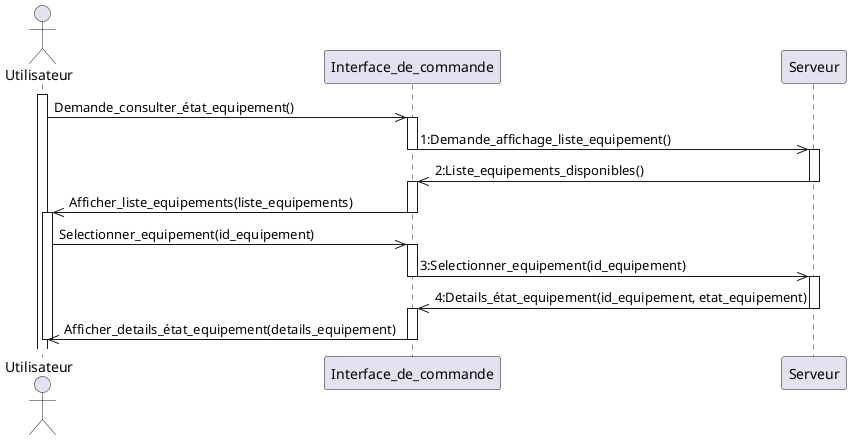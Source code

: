 @startuml diagramme

actor Utilisateur
participant Interface_de_commande
participant Serveur

activate Utilisateur

Utilisateur->>Interface_de_commande: Demande_consulter_état_equipement()

activate Interface_de_commande
Interface_de_commande->>Serveur: 1:Demande_affichage_liste_equipement()
deactivate Interface_de_commande

activate Serveur
Serveur->>Interface_de_commande: 2:Liste_equipements_disponibles()
deactivate Serveur

activate Interface_de_commande
Interface_de_commande->>Utilisateur: Afficher_liste_equipements(liste_equipements)
deactivate Interface_de_commande

activate Utilisateur
Utilisateur->>Interface_de_commande: Selectionner_equipement(id_equipement)

activate Interface_de_commande
Interface_de_commande->>Serveur: 3:Selectionner_equipement(id_equipement)
deactivate Interface_de_commande

activate Serveur
Serveur->>Interface_de_commande: 4:Details_état_equipement(id_equipement, etat_equipement)
deactivate Serveur

activate Interface_de_commande
Interface_de_commande->>Utilisateur: Afficher_details_état_equipement(details_equipement)
deactivate Interface_de_commande

deactivate Utilisateur
@enduml